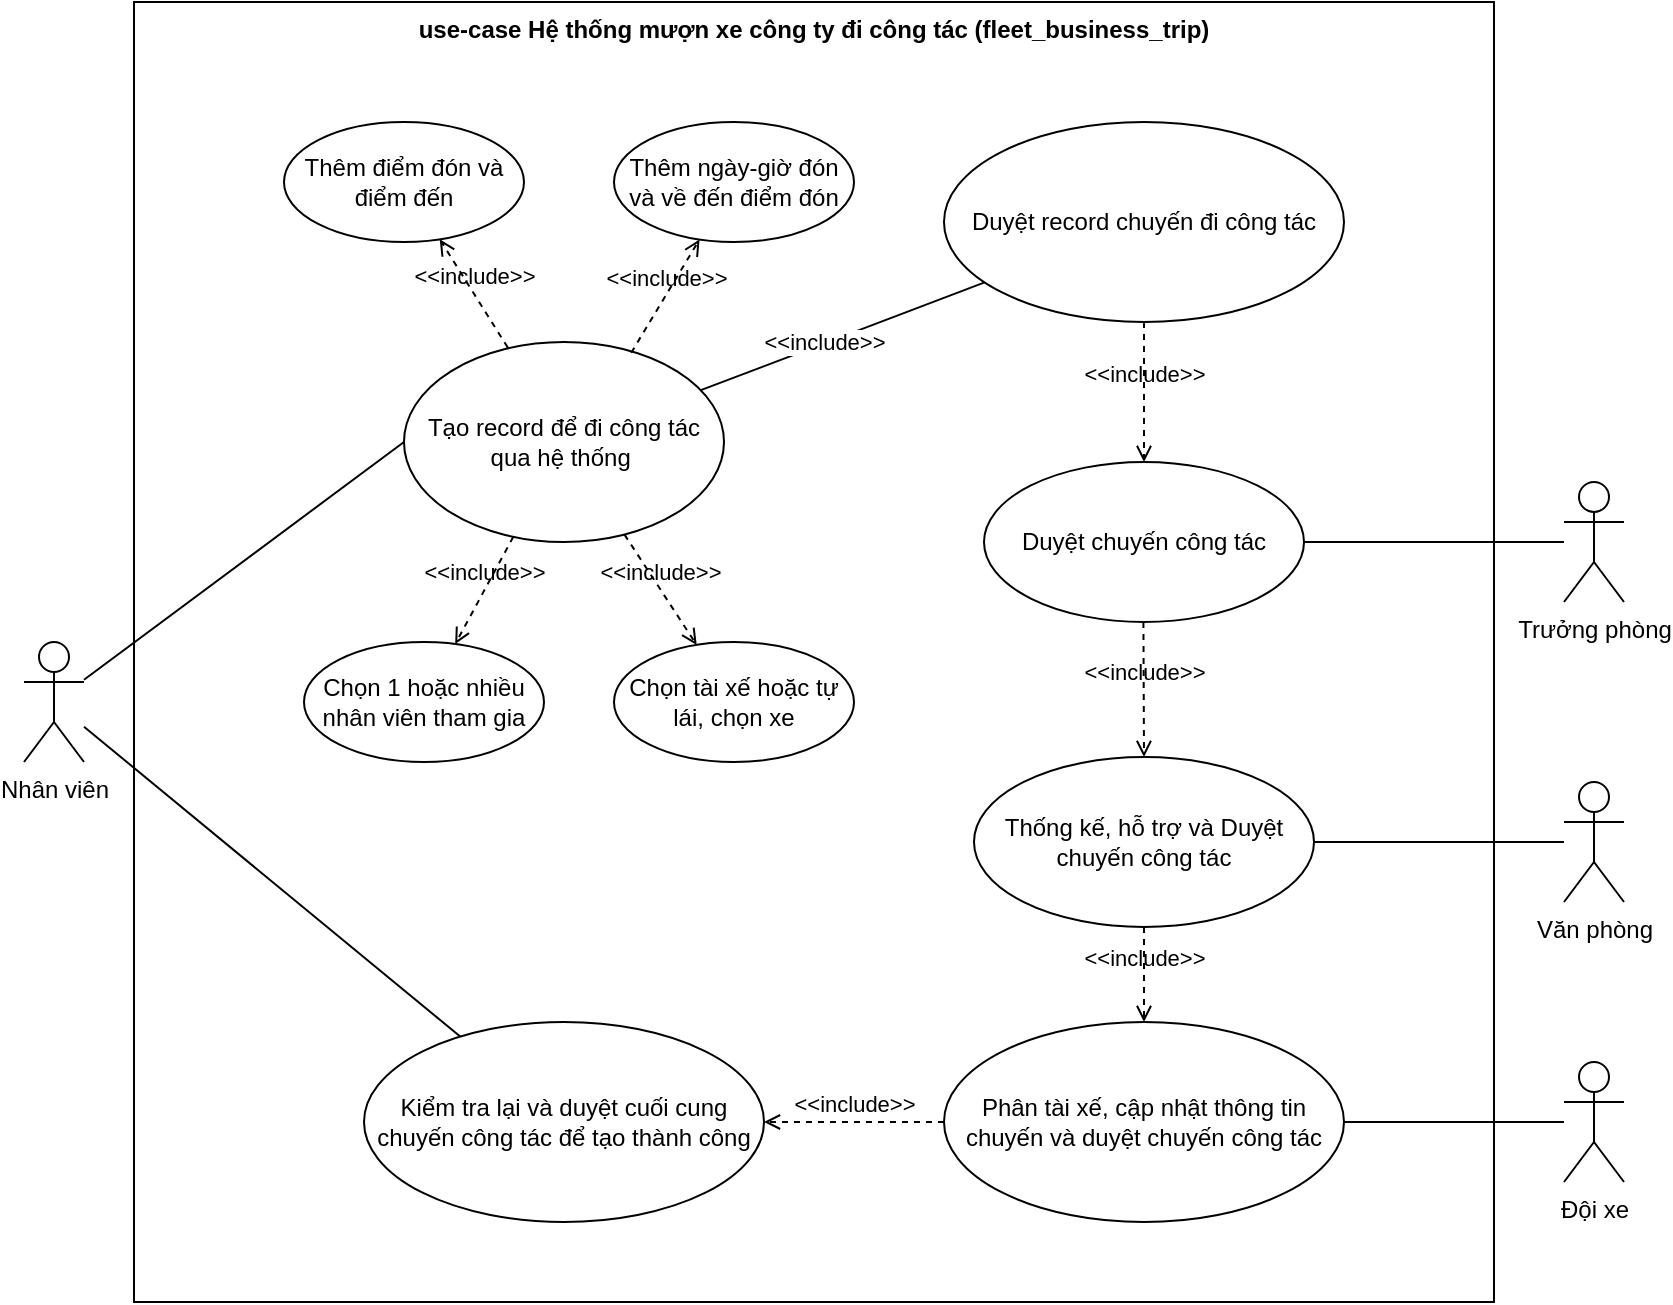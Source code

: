 <mxfile>
    <diagram id="Y4IQfSycDRqmELYqsQpS" name="use-case (fleet_business_trip)">
        <mxGraphModel dx="378" dy="614" grid="1" gridSize="10" guides="1" tooltips="1" connect="1" arrows="1" fold="1" page="1" pageScale="1" pageWidth="850" pageHeight="1100" math="0" shadow="0">
            <root>
                <mxCell id="0"/>
                <mxCell id="1" parent="0"/>
                <UserObject label="use-case Hệ thống mượn xe công ty đi công tác (fleet_business_trip)" id="2">
                    <mxCell style="shape=rect;html=1;verticalAlign=top;fontStyle=1;whiteSpace=wrap;align=center;movable=1;resizable=1;rotatable=1;deletable=1;editable=1;connectable=1;" parent="1" vertex="1">
                        <mxGeometry x="80" y="80" width="680" height="650" as="geometry"/>
                    </mxCell>
                </UserObject>
                <mxCell id="32" style="edgeStyle=none;html=1;entryX=0;entryY=0.5;entryDx=0;entryDy=0;fontFamily=Helvetica;fontSize=12;fontColor=default;endArrow=none;endFill=0;" parent="1" source="3" target="5" edge="1">
                    <mxGeometry relative="1" as="geometry"/>
                </mxCell>
                <mxCell id="51" style="edgeStyle=none;html=1;fontFamily=Helvetica;fontSize=12;fontColor=default;endArrow=none;endFill=0;" parent="1" source="3" target="48" edge="1">
                    <mxGeometry relative="1" as="geometry"/>
                </mxCell>
                <mxCell id="3" value="Nhân viên" style="shape=umlActor;html=1;verticalLabelPosition=bottom;verticalAlign=top;align=center;" parent="1" vertex="1">
                    <mxGeometry x="25" y="400" width="30" height="60" as="geometry"/>
                </mxCell>
                <mxCell id="23" value="" style="edgeStyle=none;html=1;endArrow=none;endFill=0;" parent="1" source="5" target="22" edge="1">
                    <mxGeometry relative="1" as="geometry"/>
                </mxCell>
                <mxCell id="52" value="&amp;lt;&amp;lt;include&amp;gt;&amp;gt;" style="edgeLabel;html=1;align=center;verticalAlign=middle;resizable=0;points=[];" vertex="1" connectable="0" parent="23">
                    <mxGeometry x="-0.325" y="-1" relative="1" as="geometry">
                        <mxPoint x="13" y="-7" as="offset"/>
                    </mxGeometry>
                </mxCell>
                <mxCell id="5" value="Tạo record để đi công tác qua hệ thống&amp;nbsp;" style="ellipse;whiteSpace=wrap;html=1;" parent="1" vertex="1">
                    <mxGeometry x="215" y="250" width="160" height="100" as="geometry"/>
                </mxCell>
                <mxCell id="11" value="Thêm điểm đón và điểm đến" style="ellipse;whiteSpace=wrap;html=1;" parent="1" vertex="1">
                    <mxGeometry x="155" y="140" width="120" height="60" as="geometry"/>
                </mxCell>
                <mxCell id="13" value="&amp;lt;&amp;lt;include&amp;gt;&amp;gt;" style="edgeStyle=none;html=1;endArrow=open;verticalAlign=bottom;dashed=1;labelBackgroundColor=none;exitX=0.324;exitY=0.027;exitDx=0;exitDy=0;exitPerimeter=0;" parent="1" source="5" target="11" edge="1">
                    <mxGeometry width="160" relative="1" as="geometry">
                        <mxPoint x="345" y="270" as="sourcePoint"/>
                        <mxPoint x="505" y="270" as="targetPoint"/>
                    </mxGeometry>
                </mxCell>
                <mxCell id="14" value="Thêm ngày-giờ đón và về đến điểm đón" style="ellipse;whiteSpace=wrap;html=1;" parent="1" vertex="1">
                    <mxGeometry x="320" y="140" width="120" height="60" as="geometry"/>
                </mxCell>
                <mxCell id="15" value="&amp;lt;&amp;lt;include&amp;gt;&amp;gt;" style="edgeStyle=none;html=1;endArrow=open;verticalAlign=bottom;dashed=1;labelBackgroundColor=none;exitX=0.71;exitY=0.054;exitDx=0;exitDy=0;exitPerimeter=0;" parent="1" source="5" target="14" edge="1">
                    <mxGeometry width="160" relative="1" as="geometry">
                        <mxPoint x="421.84" y="292.7" as="sourcePoint"/>
                        <mxPoint x="670" y="270" as="targetPoint"/>
                    </mxGeometry>
                </mxCell>
                <mxCell id="16" value="Chọn 1 hoặc nhiều nhân viên tham gia" style="ellipse;whiteSpace=wrap;html=1;" parent="1" vertex="1">
                    <mxGeometry x="165" y="400" width="120" height="60" as="geometry"/>
                </mxCell>
                <mxCell id="17" value="&amp;lt;&amp;lt;include&amp;gt;&amp;gt;" style="edgeStyle=none;html=1;endArrow=open;verticalAlign=bottom;dashed=1;labelBackgroundColor=none;" parent="1" source="5" target="16" edge="1">
                    <mxGeometry width="160" relative="1" as="geometry">
                        <mxPoint x="257" y="527" as="sourcePoint"/>
                        <mxPoint x="505" y="504" as="targetPoint"/>
                    </mxGeometry>
                </mxCell>
                <mxCell id="18" value="Chọn tài xế hoặc tự lái, chọn xe" style="ellipse;whiteSpace=wrap;html=1;" parent="1" vertex="1">
                    <mxGeometry x="320" y="400" width="120" height="60" as="geometry"/>
                </mxCell>
                <mxCell id="19" value="&amp;lt;&amp;lt;include&amp;gt;&amp;gt;" style="edgeStyle=none;html=1;endArrow=open;verticalAlign=bottom;dashed=1;labelBackgroundColor=none;" parent="1" source="5" target="18" edge="1">
                    <mxGeometry width="160" relative="1" as="geometry">
                        <mxPoint x="370" y="380" as="sourcePoint"/>
                        <mxPoint x="660" y="496.57" as="targetPoint"/>
                    </mxGeometry>
                </mxCell>
                <mxCell id="22" value="Duyệt record chuyến đi công tác" style="ellipse;whiteSpace=wrap;html=1;" parent="1" vertex="1">
                    <mxGeometry x="485" y="140" width="200" height="100" as="geometry"/>
                </mxCell>
                <mxCell id="30" value="" style="edgeStyle=none;html=1;fontFamily=Helvetica;fontSize=12;fontColor=default;endArrow=none;endFill=0;" parent="1" source="25" target="29" edge="1">
                    <mxGeometry relative="1" as="geometry"/>
                </mxCell>
                <mxCell id="25" value="Trưởng phòng&lt;br&gt;" style="shape=umlActor;html=1;verticalLabelPosition=bottom;verticalAlign=top;align=center;" parent="1" vertex="1">
                    <mxGeometry x="795" y="320" width="30" height="60" as="geometry"/>
                </mxCell>
                <mxCell id="29" value="Duyệt chuyến công tác" style="ellipse;whiteSpace=wrap;html=1;verticalAlign=middle;" parent="1" vertex="1">
                    <mxGeometry x="505" y="310" width="160" height="80" as="geometry"/>
                </mxCell>
                <mxCell id="34" value="&amp;lt;&amp;lt;include&amp;gt;&amp;gt;" style="edgeStyle=none;html=1;endArrow=open;verticalAlign=bottom;dashed=1;labelBackgroundColor=none;" parent="1" source="22" target="29" edge="1">
                    <mxGeometry width="160" relative="1" as="geometry">
                        <mxPoint x="565" y="276.67" as="sourcePoint"/>
                        <mxPoint x="599.116" y="219.998" as="targetPoint"/>
                    </mxGeometry>
                </mxCell>
                <mxCell id="36" value="" style="edgeStyle=none;html=1;fontFamily=Helvetica;fontSize=12;fontColor=default;endArrow=none;endFill=0;" parent="1" source="37" target="38" edge="1">
                    <mxGeometry relative="1" as="geometry"/>
                </mxCell>
                <mxCell id="37" value="Văn phòng" style="shape=umlActor;html=1;verticalLabelPosition=bottom;verticalAlign=top;align=center;" parent="1" vertex="1">
                    <mxGeometry x="795" y="470" width="30" height="60" as="geometry"/>
                </mxCell>
                <mxCell id="38" value="Thống kế, hỗ trợ và Duyệt chuyến công tác" style="ellipse;whiteSpace=wrap;html=1;verticalAlign=middle;" parent="1" vertex="1">
                    <mxGeometry x="500" y="457.5" width="170" height="85" as="geometry"/>
                </mxCell>
                <mxCell id="39" value="&amp;lt;&amp;lt;include&amp;gt;&amp;gt;" style="edgeStyle=none;html=1;endArrow=open;verticalAlign=bottom;dashed=1;labelBackgroundColor=none;" parent="1" target="38" edge="1">
                    <mxGeometry width="160" relative="1" as="geometry">
                        <mxPoint x="584.71" y="390" as="sourcePoint"/>
                        <mxPoint x="585" y="440" as="targetPoint"/>
                    </mxGeometry>
                </mxCell>
                <mxCell id="42" value="" style="edgeStyle=none;html=1;fontFamily=Helvetica;fontSize=12;fontColor=default;endArrow=none;endFill=0;" parent="1" source="43" target="44" edge="1">
                    <mxGeometry relative="1" as="geometry"/>
                </mxCell>
                <mxCell id="43" value="Đội xe" style="shape=umlActor;html=1;verticalLabelPosition=bottom;verticalAlign=top;align=center;" parent="1" vertex="1">
                    <mxGeometry x="795" y="610" width="30" height="60" as="geometry"/>
                </mxCell>
                <mxCell id="44" value="Phân tài xế, cập nhật thông tin chuyến và duyệt chuyến công tác" style="ellipse;whiteSpace=wrap;html=1;verticalAlign=middle;" parent="1" vertex="1">
                    <mxGeometry x="485" y="590" width="200" height="100" as="geometry"/>
                </mxCell>
                <mxCell id="47" value="&amp;lt;&amp;lt;include&amp;gt;&amp;gt;" style="edgeStyle=none;html=1;endArrow=open;verticalAlign=bottom;dashed=1;labelBackgroundColor=none;" parent="1" source="38" target="44" edge="1">
                    <mxGeometry width="160" relative="1" as="geometry">
                        <mxPoint x="584.58" y="560" as="sourcePoint"/>
                        <mxPoint x="584.87" y="630.0" as="targetPoint"/>
                    </mxGeometry>
                </mxCell>
                <mxCell id="48" value="Kiểm tra lại và duyệt cuối cung chuyến công tác để tạo thành công" style="ellipse;whiteSpace=wrap;html=1;verticalAlign=middle;" parent="1" vertex="1">
                    <mxGeometry x="195" y="590" width="200" height="100" as="geometry"/>
                </mxCell>
                <mxCell id="49" value="&amp;lt;&amp;lt;include&amp;gt;&amp;gt;" style="edgeStyle=none;html=1;endArrow=open;verticalAlign=bottom;dashed=1;labelBackgroundColor=none;" parent="1" source="44" target="48" edge="1">
                    <mxGeometry width="160" relative="1" as="geometry">
                        <mxPoint x="325" y="542.5" as="sourcePoint"/>
                        <mxPoint x="324.87" y="630.0" as="targetPoint"/>
                    </mxGeometry>
                </mxCell>
            </root>
        </mxGraphModel>
    </diagram>
</mxfile>